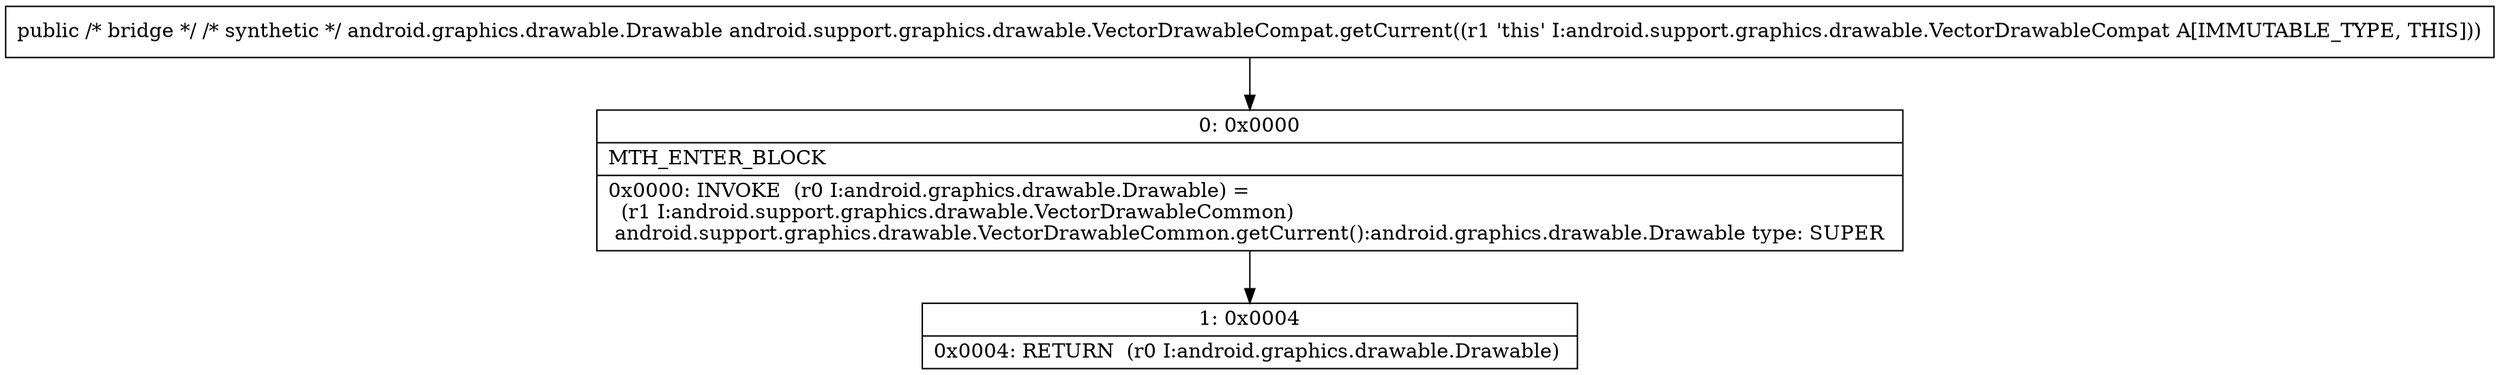 digraph "CFG forandroid.support.graphics.drawable.VectorDrawableCompat.getCurrent()Landroid\/graphics\/drawable\/Drawable;" {
Node_0 [shape=record,label="{0\:\ 0x0000|MTH_ENTER_BLOCK\l|0x0000: INVOKE  (r0 I:android.graphics.drawable.Drawable) = \l  (r1 I:android.support.graphics.drawable.VectorDrawableCommon)\l android.support.graphics.drawable.VectorDrawableCommon.getCurrent():android.graphics.drawable.Drawable type: SUPER \l}"];
Node_1 [shape=record,label="{1\:\ 0x0004|0x0004: RETURN  (r0 I:android.graphics.drawable.Drawable) \l}"];
MethodNode[shape=record,label="{public \/* bridge *\/ \/* synthetic *\/ android.graphics.drawable.Drawable android.support.graphics.drawable.VectorDrawableCompat.getCurrent((r1 'this' I:android.support.graphics.drawable.VectorDrawableCompat A[IMMUTABLE_TYPE, THIS])) }"];
MethodNode -> Node_0;
Node_0 -> Node_1;
}

